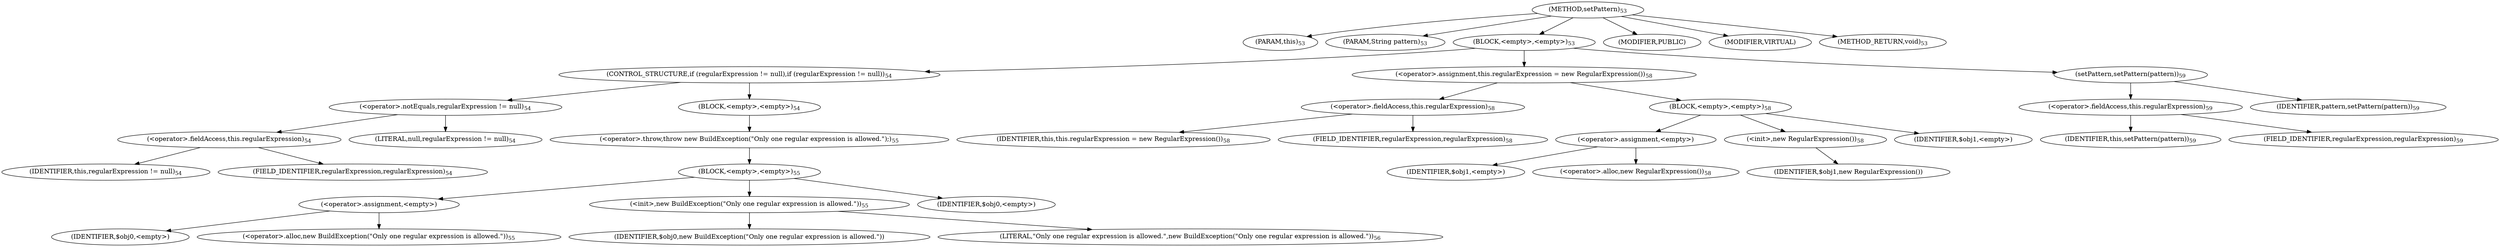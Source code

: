 digraph "setPattern" {  
"40" [label = <(METHOD,setPattern)<SUB>53</SUB>> ]
"41" [label = <(PARAM,this)<SUB>53</SUB>> ]
"42" [label = <(PARAM,String pattern)<SUB>53</SUB>> ]
"43" [label = <(BLOCK,&lt;empty&gt;,&lt;empty&gt;)<SUB>53</SUB>> ]
"44" [label = <(CONTROL_STRUCTURE,if (regularExpression != null),if (regularExpression != null))<SUB>54</SUB>> ]
"45" [label = <(&lt;operator&gt;.notEquals,regularExpression != null)<SUB>54</SUB>> ]
"46" [label = <(&lt;operator&gt;.fieldAccess,this.regularExpression)<SUB>54</SUB>> ]
"47" [label = <(IDENTIFIER,this,regularExpression != null)<SUB>54</SUB>> ]
"48" [label = <(FIELD_IDENTIFIER,regularExpression,regularExpression)<SUB>54</SUB>> ]
"49" [label = <(LITERAL,null,regularExpression != null)<SUB>54</SUB>> ]
"50" [label = <(BLOCK,&lt;empty&gt;,&lt;empty&gt;)<SUB>54</SUB>> ]
"51" [label = <(&lt;operator&gt;.throw,throw new BuildException(&quot;Only one regular expression is allowed.&quot;);)<SUB>55</SUB>> ]
"52" [label = <(BLOCK,&lt;empty&gt;,&lt;empty&gt;)<SUB>55</SUB>> ]
"53" [label = <(&lt;operator&gt;.assignment,&lt;empty&gt;)> ]
"54" [label = <(IDENTIFIER,$obj0,&lt;empty&gt;)> ]
"55" [label = <(&lt;operator&gt;.alloc,new BuildException(&quot;Only one regular expression is allowed.&quot;))<SUB>55</SUB>> ]
"56" [label = <(&lt;init&gt;,new BuildException(&quot;Only one regular expression is allowed.&quot;))<SUB>55</SUB>> ]
"57" [label = <(IDENTIFIER,$obj0,new BuildException(&quot;Only one regular expression is allowed.&quot;))> ]
"58" [label = <(LITERAL,&quot;Only one regular expression is allowed.&quot;,new BuildException(&quot;Only one regular expression is allowed.&quot;))<SUB>56</SUB>> ]
"59" [label = <(IDENTIFIER,$obj0,&lt;empty&gt;)> ]
"60" [label = <(&lt;operator&gt;.assignment,this.regularExpression = new RegularExpression())<SUB>58</SUB>> ]
"61" [label = <(&lt;operator&gt;.fieldAccess,this.regularExpression)<SUB>58</SUB>> ]
"62" [label = <(IDENTIFIER,this,this.regularExpression = new RegularExpression())<SUB>58</SUB>> ]
"63" [label = <(FIELD_IDENTIFIER,regularExpression,regularExpression)<SUB>58</SUB>> ]
"64" [label = <(BLOCK,&lt;empty&gt;,&lt;empty&gt;)<SUB>58</SUB>> ]
"65" [label = <(&lt;operator&gt;.assignment,&lt;empty&gt;)> ]
"66" [label = <(IDENTIFIER,$obj1,&lt;empty&gt;)> ]
"67" [label = <(&lt;operator&gt;.alloc,new RegularExpression())<SUB>58</SUB>> ]
"68" [label = <(&lt;init&gt;,new RegularExpression())<SUB>58</SUB>> ]
"69" [label = <(IDENTIFIER,$obj1,new RegularExpression())> ]
"70" [label = <(IDENTIFIER,$obj1,&lt;empty&gt;)> ]
"71" [label = <(setPattern,setPattern(pattern))<SUB>59</SUB>> ]
"72" [label = <(&lt;operator&gt;.fieldAccess,this.regularExpression)<SUB>59</SUB>> ]
"73" [label = <(IDENTIFIER,this,setPattern(pattern))<SUB>59</SUB>> ]
"74" [label = <(FIELD_IDENTIFIER,regularExpression,regularExpression)<SUB>59</SUB>> ]
"75" [label = <(IDENTIFIER,pattern,setPattern(pattern))<SUB>59</SUB>> ]
"76" [label = <(MODIFIER,PUBLIC)> ]
"77" [label = <(MODIFIER,VIRTUAL)> ]
"78" [label = <(METHOD_RETURN,void)<SUB>53</SUB>> ]
  "40" -> "41" 
  "40" -> "42" 
  "40" -> "43" 
  "40" -> "76" 
  "40" -> "77" 
  "40" -> "78" 
  "43" -> "44" 
  "43" -> "60" 
  "43" -> "71" 
  "44" -> "45" 
  "44" -> "50" 
  "45" -> "46" 
  "45" -> "49" 
  "46" -> "47" 
  "46" -> "48" 
  "50" -> "51" 
  "51" -> "52" 
  "52" -> "53" 
  "52" -> "56" 
  "52" -> "59" 
  "53" -> "54" 
  "53" -> "55" 
  "56" -> "57" 
  "56" -> "58" 
  "60" -> "61" 
  "60" -> "64" 
  "61" -> "62" 
  "61" -> "63" 
  "64" -> "65" 
  "64" -> "68" 
  "64" -> "70" 
  "65" -> "66" 
  "65" -> "67" 
  "68" -> "69" 
  "71" -> "72" 
  "71" -> "75" 
  "72" -> "73" 
  "72" -> "74" 
}
